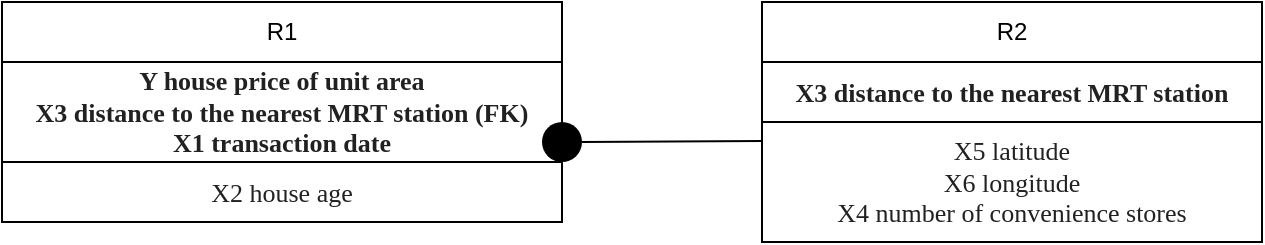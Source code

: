 <mxfile version="18.0.6" type="device"><diagram id="sCl275IMkhDFbC4ClYsL" name="Страница 1"><mxGraphModel dx="544" dy="1058" grid="1" gridSize="10" guides="1" tooltips="1" connect="1" arrows="1" fold="1" page="1" pageScale="1" pageWidth="827" pageHeight="1169" math="0" shadow="0"><root><mxCell id="0"/><mxCell id="1" parent="0"/><mxCell id="f4D_WJY6gz9BvlxF5eLU-1" value="R1" style="rounded=0;whiteSpace=wrap;html=1;" parent="1" vertex="1"><mxGeometry x="60" y="240" width="280" height="30" as="geometry"/></mxCell><mxCell id="f4D_WJY6gz9BvlxF5eLU-2" value="&lt;span style=&quot;color: rgba(0, 0, 0, 0.87); font-family: &amp;quot;Roboto Slab&amp;quot;, serif; font-size: 13px; text-align: left; background-color: rgb(255, 255, 255);&quot;&gt;&lt;b&gt;Y house price of unit area&lt;br&gt;X3 distance to the nearest MRT station (FK)&lt;br&gt;X1 transaction date&lt;/b&gt;&lt;/span&gt;" style="rounded=0;whiteSpace=wrap;html=1;" parent="1" vertex="1"><mxGeometry x="60" y="270" width="280" height="50" as="geometry"/></mxCell><mxCell id="f4D_WJY6gz9BvlxF5eLU-3" value="R2" style="rounded=0;whiteSpace=wrap;html=1;" parent="1" vertex="1"><mxGeometry x="440" y="240" width="250" height="30" as="geometry"/></mxCell><mxCell id="f4D_WJY6gz9BvlxF5eLU-4" value="&lt;span style=&quot;color: rgba(0, 0, 0, 0.87); font-family: &amp;quot;Roboto Slab&amp;quot;, serif; font-size: 13px; text-align: left; background-color: rgb(255, 255, 255);&quot;&gt;&lt;b&gt;X3 distance to the nearest MRT station&lt;/b&gt;&lt;br&gt;&lt;/span&gt;" style="rounded=0;whiteSpace=wrap;html=1;" parent="1" vertex="1"><mxGeometry x="440" y="270" width="250" height="30" as="geometry"/></mxCell><mxCell id="8s3h8PcZ_sJoTl7RL6fx-3" value="" style="endArrow=none;html=1;rounded=0;entryX=0;entryY=0.158;entryDx=0;entryDy=0;entryPerimeter=0;" edge="1" parent="1" source="8s3h8PcZ_sJoTl7RL6fx-4" target="8s3h8PcZ_sJoTl7RL6fx-6"><mxGeometry width="50" height="50" relative="1" as="geometry"><mxPoint x="340" y="300" as="sourcePoint"/><mxPoint x="430" y="300" as="targetPoint"/></mxGeometry></mxCell><mxCell id="8s3h8PcZ_sJoTl7RL6fx-4" value="" style="ellipse;fillColor=#000000;strokeColor=none;" vertex="1" parent="1"><mxGeometry x="330" y="300" width="20" height="20" as="geometry"/></mxCell><mxCell id="8s3h8PcZ_sJoTl7RL6fx-5" value="&lt;span style=&quot;color: rgba(0, 0, 0, 0.87); font-family: &amp;quot;Roboto Slab&amp;quot;, serif; font-size: 13px; text-align: left; background-color: rgb(255, 255, 255);&quot;&gt;X2 house age&lt;/span&gt;" style="rounded=0;whiteSpace=wrap;html=1;" vertex="1" parent="1"><mxGeometry x="60" y="320" width="280" height="30" as="geometry"/></mxCell><mxCell id="8s3h8PcZ_sJoTl7RL6fx-6" value="&lt;span style=&quot;color: rgba(0, 0, 0, 0.87); font-family: &amp;quot;Roboto Slab&amp;quot;, serif; font-size: 13px; text-align: left; background-color: rgb(255, 255, 255);&quot;&gt;X5 latitude&lt;br&gt;&lt;/span&gt;&lt;span style=&quot;color: rgba(0, 0, 0, 0.87); font-family: &amp;quot;Roboto Slab&amp;quot;, serif; font-size: 13px; text-align: left; background-color: rgb(255, 255, 255);&quot;&gt;X6 longitude&lt;/span&gt;&lt;br style=&quot;color: rgba(0, 0, 0, 0.87); font-family: &amp;quot;Roboto Slab&amp;quot;, serif; font-size: 13px; text-align: left;&quot;&gt;&lt;span style=&quot;color: rgba(0, 0, 0, 0.87); font-family: &amp;quot;Roboto Slab&amp;quot;, serif; font-size: 13px; text-align: left; background-color: rgb(255, 255, 255);&quot;&gt;X4 number of convenience stores&lt;/span&gt;&lt;span style=&quot;color: rgba(0, 0, 0, 0.87); font-family: &amp;quot;Roboto Slab&amp;quot;, serif; font-size: 13px; text-align: left; background-color: rgb(255, 255, 255);&quot;&gt;&lt;br&gt;&lt;/span&gt;" style="rounded=0;whiteSpace=wrap;html=1;" vertex="1" parent="1"><mxGeometry x="440" y="300" width="250" height="60" as="geometry"/></mxCell></root></mxGraphModel></diagram></mxfile>